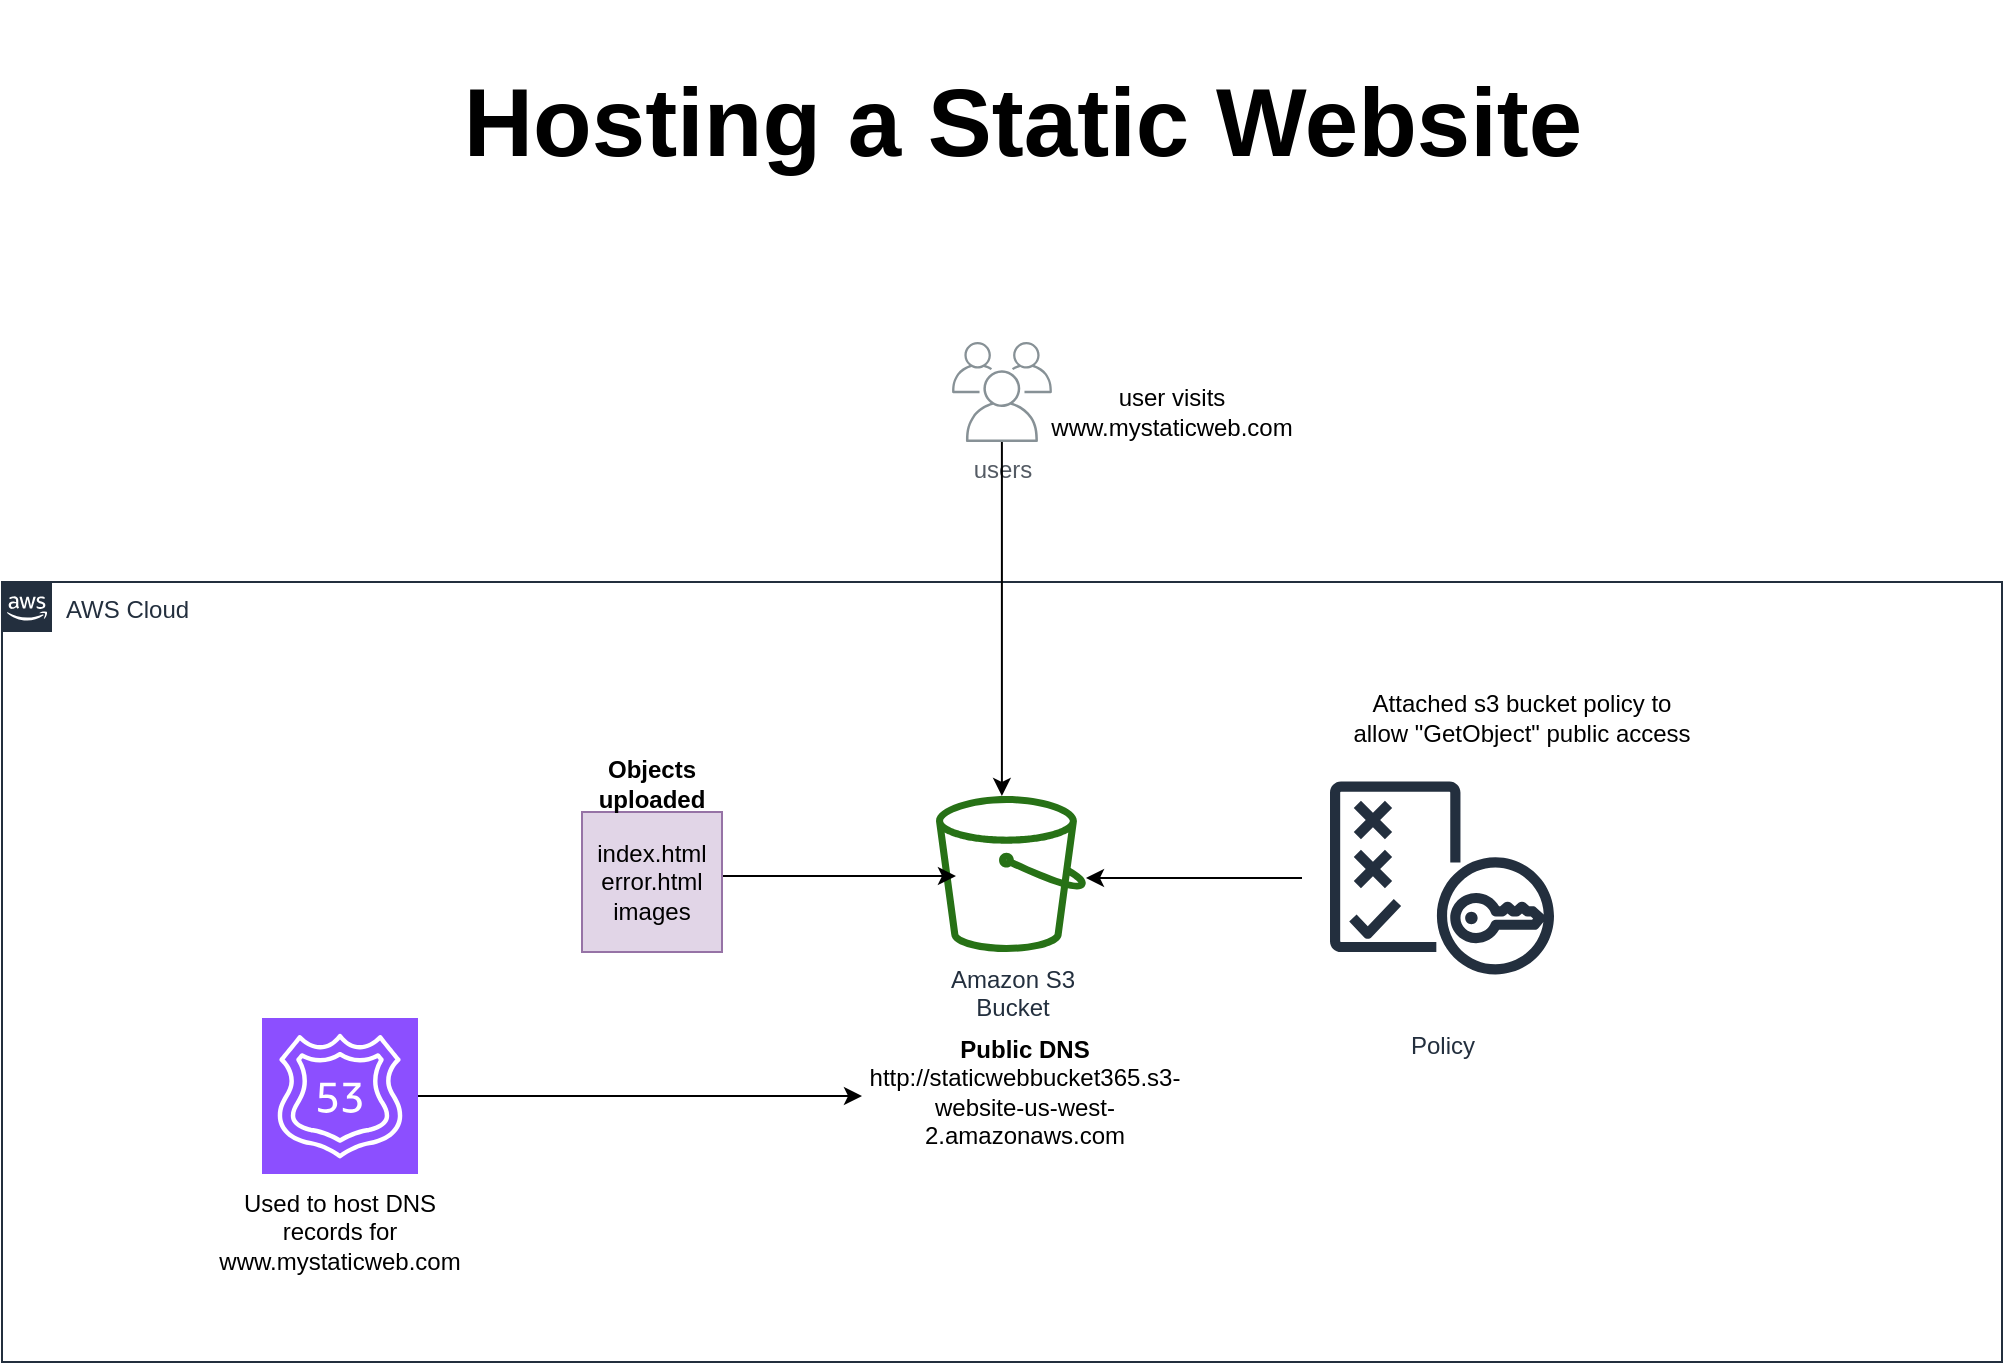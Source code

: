 <mxfile version="24.6.4" type="github">
  <diagram id="Ht1M8jgEwFfnCIfOTk4-" name="Page-1">
    <mxGraphModel dx="1500" dy="3227" grid="1" gridSize="10" guides="1" tooltips="1" connect="1" arrows="1" fold="1" page="1" pageScale="1" pageWidth="1169" pageHeight="827" math="0" shadow="0">
      <root>
        <mxCell id="0" />
        <mxCell id="1" parent="0" />
        <mxCell id="7m6AmPhjURivvRTaoIXu-7" value="AWS Cloud" style="points=[[0,0],[0.25,0],[0.5,0],[0.75,0],[1,0],[1,0.25],[1,0.5],[1,0.75],[1,1],[0.75,1],[0.5,1],[0.25,1],[0,1],[0,0.75],[0,0.5],[0,0.25]];outlineConnect=0;gradientColor=none;html=1;whiteSpace=wrap;fontSize=12;fontStyle=0;container=1;pointerEvents=0;collapsible=0;recursiveResize=0;shape=mxgraph.aws4.group;grIcon=mxgraph.aws4.group_aws_cloud_alt;strokeColor=#232F3E;fillColor=none;verticalAlign=top;align=left;spacingLeft=30;fontColor=#232F3E;dashed=0;" vertex="1" parent="1">
          <mxGeometry x="80" y="-2190" width="1000" height="390" as="geometry" />
        </mxCell>
        <mxCell id="UEzPUAAOIrF-is8g5C7q-177" value="Amazon S3&lt;br&gt;Bucket&lt;br&gt;" style="outlineConnect=0;fontColor=#232F3E;gradientColor=none;fillColor=#277116;strokeColor=none;dashed=0;verticalLabelPosition=bottom;verticalAlign=top;align=center;html=1;fontSize=12;fontStyle=0;aspect=fixed;pointerEvents=1;shape=mxgraph.aws4.bucket;labelBackgroundColor=#ffffff;" parent="7m6AmPhjURivvRTaoIXu-7" vertex="1">
          <mxGeometry x="467" y="107" width="75" height="78" as="geometry" />
        </mxCell>
        <mxCell id="7m6AmPhjURivvRTaoIXu-4" style="edgeStyle=orthogonalEdgeStyle;rounded=0;orthogonalLoop=1;jettySize=auto;html=1;entryX=0.133;entryY=0.513;entryDx=0;entryDy=0;entryPerimeter=0;" edge="1" parent="7m6AmPhjURivvRTaoIXu-7" source="7m6AmPhjURivvRTaoIXu-1" target="UEzPUAAOIrF-is8g5C7q-177">
          <mxGeometry relative="1" as="geometry">
            <Array as="points">
              <mxPoint x="330" y="147" />
              <mxPoint x="330" y="147" />
            </Array>
          </mxGeometry>
        </mxCell>
        <mxCell id="7m6AmPhjURivvRTaoIXu-12" value="" style="group" vertex="1" connectable="0" parent="7m6AmPhjURivvRTaoIXu-7">
          <mxGeometry x="290" y="86" width="70" height="99" as="geometry" />
        </mxCell>
        <mxCell id="7m6AmPhjURivvRTaoIXu-1" value="index.html&lt;div&gt;error.html&lt;/div&gt;&lt;div&gt;images&lt;/div&gt;" style="whiteSpace=wrap;html=1;aspect=fixed;container=0;fillColor=#e1d5e7;strokeColor=#9673a6;" vertex="1" parent="7m6AmPhjURivvRTaoIXu-12">
          <mxGeometry y="29" width="70" height="70" as="geometry">
            <mxRectangle y="30" width="100" height="60" as="alternateBounds" />
          </mxGeometry>
        </mxCell>
        <mxCell id="7m6AmPhjURivvRTaoIXu-11" value="&lt;b&gt;Objects uploaded&lt;/b&gt;" style="text;html=1;align=center;verticalAlign=middle;whiteSpace=wrap;rounded=0;" vertex="1" parent="7m6AmPhjURivvRTaoIXu-12">
          <mxGeometry x="5" width="60" height="30" as="geometry" />
        </mxCell>
        <mxCell id="7m6AmPhjURivvRTaoIXu-14" style="edgeStyle=orthogonalEdgeStyle;rounded=0;orthogonalLoop=1;jettySize=auto;html=1;" edge="1" parent="7m6AmPhjURivvRTaoIXu-7" source="7m6AmPhjURivvRTaoIXu-13" target="UEzPUAAOIrF-is8g5C7q-177">
          <mxGeometry relative="1" as="geometry">
            <Array as="points">
              <mxPoint x="650" y="146" />
              <mxPoint x="650" y="146" />
            </Array>
          </mxGeometry>
        </mxCell>
        <mxCell id="7m6AmPhjURivvRTaoIXu-16" value="" style="group" vertex="1" connectable="0" parent="7m6AmPhjURivvRTaoIXu-7">
          <mxGeometry x="650" y="27" width="200" height="191" as="geometry" />
        </mxCell>
        <mxCell id="7m6AmPhjURivvRTaoIXu-13" value="Policy" style="sketch=0;outlineConnect=0;fontColor=#232F3E;gradientColor=none;strokeColor=#232F3E;fillColor=#ffffff;dashed=0;verticalLabelPosition=bottom;verticalAlign=top;align=center;html=1;fontSize=12;fontStyle=0;aspect=fixed;shape=mxgraph.aws4.resourceIcon;resIcon=mxgraph.aws4.policy;" vertex="1" parent="7m6AmPhjURivvRTaoIXu-16">
          <mxGeometry y="51" width="140" height="140" as="geometry" />
        </mxCell>
        <mxCell id="7m6AmPhjURivvRTaoIXu-15" value="Attached s3 bucket policy to allow &quot;GetObject&quot; public access" style="text;html=1;align=center;verticalAlign=middle;whiteSpace=wrap;rounded=0;" vertex="1" parent="7m6AmPhjURivvRTaoIXu-16">
          <mxGeometry x="20" width="180" height="82" as="geometry" />
        </mxCell>
        <mxCell id="7m6AmPhjURivvRTaoIXu-17" value="&lt;b&gt;Public DNS&lt;/b&gt;&lt;div&gt;http://staticwebbucket365.s3-website-us-west-2.amazonaws.com&lt;/div&gt;" style="text;html=1;align=center;verticalAlign=middle;whiteSpace=wrap;rounded=0;" vertex="1" parent="7m6AmPhjURivvRTaoIXu-7">
          <mxGeometry x="430" y="230" width="162.5" height="50" as="geometry" />
        </mxCell>
        <mxCell id="7m6AmPhjURivvRTaoIXu-21" style="edgeStyle=orthogonalEdgeStyle;rounded=0;orthogonalLoop=1;jettySize=auto;html=1;" edge="1" parent="7m6AmPhjURivvRTaoIXu-7" source="7m6AmPhjURivvRTaoIXu-20" target="7m6AmPhjURivvRTaoIXu-17">
          <mxGeometry relative="1" as="geometry">
            <Array as="points">
              <mxPoint x="360" y="257" />
              <mxPoint x="360" y="257" />
            </Array>
          </mxGeometry>
        </mxCell>
        <mxCell id="7m6AmPhjURivvRTaoIXu-20" value="" style="sketch=0;points=[[0,0,0],[0.25,0,0],[0.5,0,0],[0.75,0,0],[1,0,0],[0,1,0],[0.25,1,0],[0.5,1,0],[0.75,1,0],[1,1,0],[0,0.25,0],[0,0.5,0],[0,0.75,0],[1,0.25,0],[1,0.5,0],[1,0.75,0]];outlineConnect=0;fontColor=#232F3E;fillColor=#8C4FFF;strokeColor=#ffffff;dashed=0;verticalLabelPosition=bottom;verticalAlign=top;align=center;html=1;fontSize=12;fontStyle=0;aspect=fixed;shape=mxgraph.aws4.resourceIcon;resIcon=mxgraph.aws4.route_53;" vertex="1" parent="7m6AmPhjURivvRTaoIXu-7">
          <mxGeometry x="130" y="218" width="78" height="78" as="geometry" />
        </mxCell>
        <mxCell id="7m6AmPhjURivvRTaoIXu-22" value="Used to host DNS records for www.mystaticweb.com" style="text;html=1;align=center;verticalAlign=middle;whiteSpace=wrap;rounded=0;" vertex="1" parent="7m6AmPhjURivvRTaoIXu-7">
          <mxGeometry x="109" y="310" width="120" height="30" as="geometry" />
        </mxCell>
        <mxCell id="7m6AmPhjURivvRTaoIXu-8" value="&lt;h1&gt;Hosting a Static Website&lt;/h1&gt;" style="text;strokeColor=none;fillColor=none;html=1;fontSize=24;fontStyle=1;verticalAlign=middle;align=center;" vertex="1" parent="1">
          <mxGeometry x="160" y="-2440" width="860" height="40" as="geometry" />
        </mxCell>
        <mxCell id="7m6AmPhjURivvRTaoIXu-18" value="" style="group" vertex="1" connectable="0" parent="1">
          <mxGeometry x="555" y="-2310" width="165" height="60" as="geometry" />
        </mxCell>
        <mxCell id="7m6AmPhjURivvRTaoIXu-6" value="users" style="sketch=0;outlineConnect=0;gradientColor=none;fontColor=#545B64;strokeColor=none;fillColor=#879196;dashed=0;verticalLabelPosition=bottom;verticalAlign=top;align=center;html=1;fontSize=12;fontStyle=0;aspect=fixed;shape=mxgraph.aws4.illustration_users;pointerEvents=1" vertex="1" parent="7m6AmPhjURivvRTaoIXu-18">
          <mxGeometry width="50" height="50" as="geometry" />
        </mxCell>
        <mxCell id="7m6AmPhjURivvRTaoIXu-9" value="user visits www.mystaticweb.com" style="text;html=1;align=center;verticalAlign=middle;whiteSpace=wrap;rounded=0;" vertex="1" parent="7m6AmPhjURivvRTaoIXu-18">
          <mxGeometry x="55" y="10" width="110" height="50" as="geometry" />
        </mxCell>
        <mxCell id="7m6AmPhjURivvRTaoIXu-19" style="edgeStyle=orthogonalEdgeStyle;rounded=0;orthogonalLoop=1;jettySize=auto;html=1;" edge="1" parent="1" source="7m6AmPhjURivvRTaoIXu-6" target="UEzPUAAOIrF-is8g5C7q-177">
          <mxGeometry relative="1" as="geometry">
            <Array as="points">
              <mxPoint x="580" y="-2130" />
              <mxPoint x="580" y="-2130" />
            </Array>
          </mxGeometry>
        </mxCell>
      </root>
    </mxGraphModel>
  </diagram>
</mxfile>
